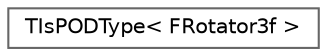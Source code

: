 digraph "Graphical Class Hierarchy"
{
 // INTERACTIVE_SVG=YES
 // LATEX_PDF_SIZE
  bgcolor="transparent";
  edge [fontname=Helvetica,fontsize=10,labelfontname=Helvetica,labelfontsize=10];
  node [fontname=Helvetica,fontsize=10,shape=box,height=0.2,width=0.4];
  rankdir="LR";
  Node0 [id="Node000000",label="TIsPODType\< FRotator3f \>",height=0.2,width=0.4,color="grey40", fillcolor="white", style="filled",URL="$d3/dcb/structTIsPODType_3_01FRotator3f_01_4.html",tooltip=" "];
}
